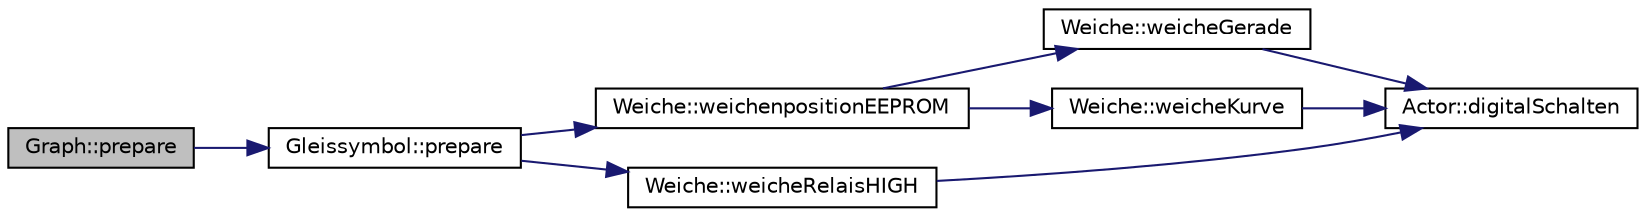 digraph "Graph::prepare"
{
 // LATEX_PDF_SIZE
  edge [fontname="Helvetica",fontsize="10",labelfontname="Helvetica",labelfontsize="10"];
  node [fontname="Helvetica",fontsize="10",shape=record];
  rankdir="LR";
  Node1 [label="Graph::prepare",height=0.2,width=0.4,color="black", fillcolor="grey75", style="filled", fontcolor="black",tooltip=" "];
  Node1 -> Node2 [color="midnightblue",fontsize="10",style="solid",fontname="Helvetica"];
  Node2 [label="Gleissymbol::prepare",height=0.2,width=0.4,color="black", fillcolor="white", style="filled",URL="$class_gleissymbol.html#a5d3c89c9247b50dc88a7d77e6d1b381e",tooltip=" "];
  Node2 -> Node3 [color="midnightblue",fontsize="10",style="solid",fontname="Helvetica"];
  Node3 [label="Weiche::weichenpositionEEPROM",height=0.2,width=0.4,color="black", fillcolor="white", style="filled",URL="$class_weiche.html#ae1c89107fe1cf9b56888bb3f6dd4c603",tooltip=" "];
  Node3 -> Node4 [color="midnightblue",fontsize="10",style="solid",fontname="Helvetica"];
  Node4 [label="Weiche::weicheGerade",height=0.2,width=0.4,color="black", fillcolor="white", style="filled",URL="$class_weiche.html#a21c1167f5dfc77d74f1acc79e1498fb0",tooltip=" "];
  Node4 -> Node5 [color="midnightblue",fontsize="10",style="solid",fontname="Helvetica"];
  Node5 [label="Actor::digitalSchalten",height=0.2,width=0.4,color="black", fillcolor="white", style="filled",URL="$class_actor.html#a0fa071a76d36b9d864e4235028e17198",tooltip=" "];
  Node3 -> Node6 [color="midnightblue",fontsize="10",style="solid",fontname="Helvetica"];
  Node6 [label="Weiche::weicheKurve",height=0.2,width=0.4,color="black", fillcolor="white", style="filled",URL="$class_weiche.html#a92360342b602200d6cb344dd7cf9fc7d",tooltip=" "];
  Node6 -> Node5 [color="midnightblue",fontsize="10",style="solid",fontname="Helvetica"];
  Node2 -> Node7 [color="midnightblue",fontsize="10",style="solid",fontname="Helvetica"];
  Node7 [label="Weiche::weicheRelaisHIGH",height=0.2,width=0.4,color="black", fillcolor="white", style="filled",URL="$class_weiche.html#a69c934c32eb4e91adea8a3dfc7615269",tooltip=" "];
  Node7 -> Node5 [color="midnightblue",fontsize="10",style="solid",fontname="Helvetica"];
}
